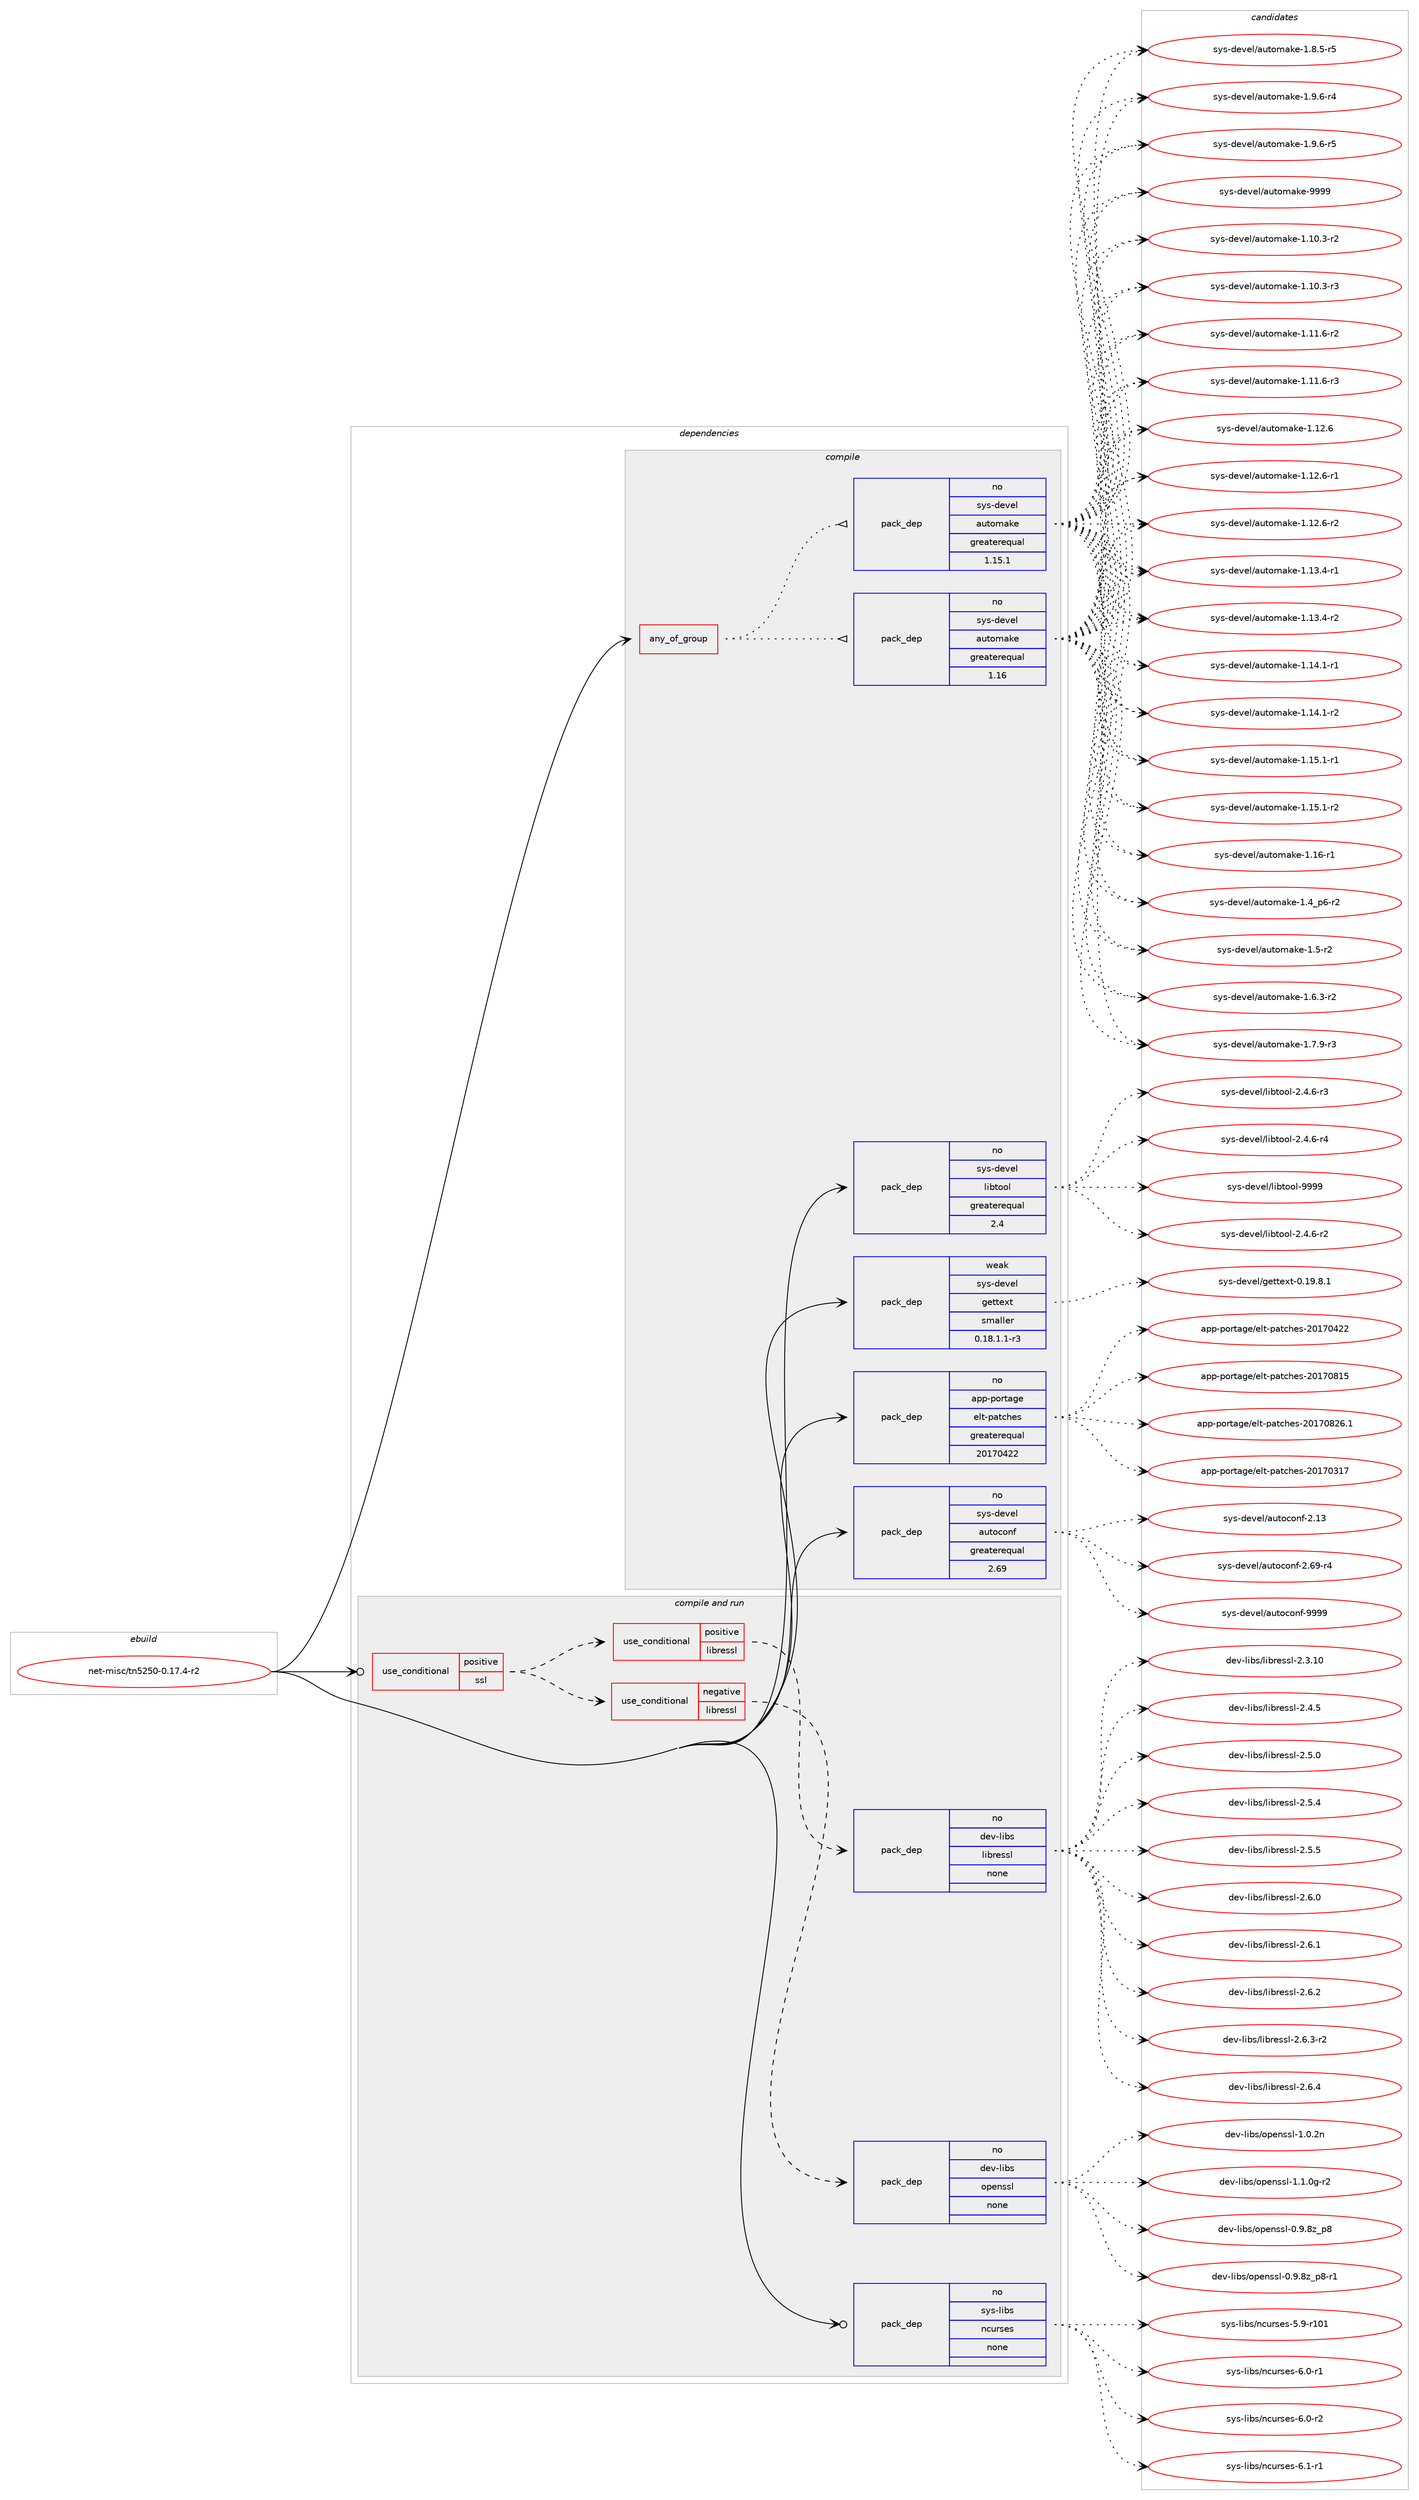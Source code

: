 digraph prolog {

# *************
# Graph options
# *************

newrank=true;
concentrate=true;
compound=true;
graph [rankdir=LR,fontname=Helvetica,fontsize=10,ranksep=1.5];#, ranksep=2.5, nodesep=0.2];
edge  [arrowhead=vee];
node  [fontname=Helvetica,fontsize=10];

# **********
# The ebuild
# **********

subgraph cluster_leftcol {
color=gray;
rank=same;
label=<<i>ebuild</i>>;
id [label="net-misc/tn5250-0.17.4-r2", color=red, width=4, href="../net-misc/tn5250-0.17.4-r2.svg"];
}

# ****************
# The dependencies
# ****************

subgraph cluster_midcol {
color=gray;
label=<<i>dependencies</i>>;
subgraph cluster_compile {
fillcolor="#eeeeee";
style=filled;
label=<<i>compile</i>>;
subgraph any28 {
dependency1431 [label=<<TABLE BORDER="0" CELLBORDER="1" CELLSPACING="0" CELLPADDING="4"><TR><TD CELLPADDING="10">any_of_group</TD></TR></TABLE>>, shape=none, color=red];subgraph pack953 {
dependency1432 [label=<<TABLE BORDER="0" CELLBORDER="1" CELLSPACING="0" CELLPADDING="4" WIDTH="220"><TR><TD ROWSPAN="6" CELLPADDING="30">pack_dep</TD></TR><TR><TD WIDTH="110">no</TD></TR><TR><TD>sys-devel</TD></TR><TR><TD>automake</TD></TR><TR><TD>greaterequal</TD></TR><TR><TD>1.16</TD></TR></TABLE>>, shape=none, color=blue];
}
dependency1431:e -> dependency1432:w [weight=20,style="dotted",arrowhead="oinv"];
subgraph pack954 {
dependency1433 [label=<<TABLE BORDER="0" CELLBORDER="1" CELLSPACING="0" CELLPADDING="4" WIDTH="220"><TR><TD ROWSPAN="6" CELLPADDING="30">pack_dep</TD></TR><TR><TD WIDTH="110">no</TD></TR><TR><TD>sys-devel</TD></TR><TR><TD>automake</TD></TR><TR><TD>greaterequal</TD></TR><TR><TD>1.15.1</TD></TR></TABLE>>, shape=none, color=blue];
}
dependency1431:e -> dependency1433:w [weight=20,style="dotted",arrowhead="oinv"];
}
id:e -> dependency1431:w [weight=20,style="solid",arrowhead="vee"];
subgraph pack955 {
dependency1434 [label=<<TABLE BORDER="0" CELLBORDER="1" CELLSPACING="0" CELLPADDING="4" WIDTH="220"><TR><TD ROWSPAN="6" CELLPADDING="30">pack_dep</TD></TR><TR><TD WIDTH="110">no</TD></TR><TR><TD>app-portage</TD></TR><TR><TD>elt-patches</TD></TR><TR><TD>greaterequal</TD></TR><TR><TD>20170422</TD></TR></TABLE>>, shape=none, color=blue];
}
id:e -> dependency1434:w [weight=20,style="solid",arrowhead="vee"];
subgraph pack956 {
dependency1435 [label=<<TABLE BORDER="0" CELLBORDER="1" CELLSPACING="0" CELLPADDING="4" WIDTH="220"><TR><TD ROWSPAN="6" CELLPADDING="30">pack_dep</TD></TR><TR><TD WIDTH="110">no</TD></TR><TR><TD>sys-devel</TD></TR><TR><TD>autoconf</TD></TR><TR><TD>greaterequal</TD></TR><TR><TD>2.69</TD></TR></TABLE>>, shape=none, color=blue];
}
id:e -> dependency1435:w [weight=20,style="solid",arrowhead="vee"];
subgraph pack957 {
dependency1436 [label=<<TABLE BORDER="0" CELLBORDER="1" CELLSPACING="0" CELLPADDING="4" WIDTH="220"><TR><TD ROWSPAN="6" CELLPADDING="30">pack_dep</TD></TR><TR><TD WIDTH="110">no</TD></TR><TR><TD>sys-devel</TD></TR><TR><TD>libtool</TD></TR><TR><TD>greaterequal</TD></TR><TR><TD>2.4</TD></TR></TABLE>>, shape=none, color=blue];
}
id:e -> dependency1436:w [weight=20,style="solid",arrowhead="vee"];
subgraph pack958 {
dependency1437 [label=<<TABLE BORDER="0" CELLBORDER="1" CELLSPACING="0" CELLPADDING="4" WIDTH="220"><TR><TD ROWSPAN="6" CELLPADDING="30">pack_dep</TD></TR><TR><TD WIDTH="110">weak</TD></TR><TR><TD>sys-devel</TD></TR><TR><TD>gettext</TD></TR><TR><TD>smaller</TD></TR><TR><TD>0.18.1.1-r3</TD></TR></TABLE>>, shape=none, color=blue];
}
id:e -> dependency1437:w [weight=20,style="solid",arrowhead="vee"];
}
subgraph cluster_compileandrun {
fillcolor="#eeeeee";
style=filled;
label=<<i>compile and run</i>>;
subgraph cond451 {
dependency1438 [label=<<TABLE BORDER="0" CELLBORDER="1" CELLSPACING="0" CELLPADDING="4"><TR><TD ROWSPAN="3" CELLPADDING="10">use_conditional</TD></TR><TR><TD>positive</TD></TR><TR><TD>ssl</TD></TR></TABLE>>, shape=none, color=red];
subgraph cond452 {
dependency1439 [label=<<TABLE BORDER="0" CELLBORDER="1" CELLSPACING="0" CELLPADDING="4"><TR><TD ROWSPAN="3" CELLPADDING="10">use_conditional</TD></TR><TR><TD>negative</TD></TR><TR><TD>libressl</TD></TR></TABLE>>, shape=none, color=red];
subgraph pack959 {
dependency1440 [label=<<TABLE BORDER="0" CELLBORDER="1" CELLSPACING="0" CELLPADDING="4" WIDTH="220"><TR><TD ROWSPAN="6" CELLPADDING="30">pack_dep</TD></TR><TR><TD WIDTH="110">no</TD></TR><TR><TD>dev-libs</TD></TR><TR><TD>openssl</TD></TR><TR><TD>none</TD></TR><TR><TD></TD></TR></TABLE>>, shape=none, color=blue];
}
dependency1439:e -> dependency1440:w [weight=20,style="dashed",arrowhead="vee"];
}
dependency1438:e -> dependency1439:w [weight=20,style="dashed",arrowhead="vee"];
subgraph cond453 {
dependency1441 [label=<<TABLE BORDER="0" CELLBORDER="1" CELLSPACING="0" CELLPADDING="4"><TR><TD ROWSPAN="3" CELLPADDING="10">use_conditional</TD></TR><TR><TD>positive</TD></TR><TR><TD>libressl</TD></TR></TABLE>>, shape=none, color=red];
subgraph pack960 {
dependency1442 [label=<<TABLE BORDER="0" CELLBORDER="1" CELLSPACING="0" CELLPADDING="4" WIDTH="220"><TR><TD ROWSPAN="6" CELLPADDING="30">pack_dep</TD></TR><TR><TD WIDTH="110">no</TD></TR><TR><TD>dev-libs</TD></TR><TR><TD>libressl</TD></TR><TR><TD>none</TD></TR><TR><TD></TD></TR></TABLE>>, shape=none, color=blue];
}
dependency1441:e -> dependency1442:w [weight=20,style="dashed",arrowhead="vee"];
}
dependency1438:e -> dependency1441:w [weight=20,style="dashed",arrowhead="vee"];
}
id:e -> dependency1438:w [weight=20,style="solid",arrowhead="odotvee"];
subgraph pack961 {
dependency1443 [label=<<TABLE BORDER="0" CELLBORDER="1" CELLSPACING="0" CELLPADDING="4" WIDTH="220"><TR><TD ROWSPAN="6" CELLPADDING="30">pack_dep</TD></TR><TR><TD WIDTH="110">no</TD></TR><TR><TD>sys-libs</TD></TR><TR><TD>ncurses</TD></TR><TR><TD>none</TD></TR><TR><TD></TD></TR></TABLE>>, shape=none, color=blue];
}
id:e -> dependency1443:w [weight=20,style="solid",arrowhead="odotvee"];
}
subgraph cluster_run {
fillcolor="#eeeeee";
style=filled;
label=<<i>run</i>>;
}
}

# **************
# The candidates
# **************

subgraph cluster_choices {
rank=same;
color=gray;
label=<<i>candidates</i>>;

subgraph choice953 {
color=black;
nodesep=1;
choice11512111545100101118101108479711711611110997107101454946494846514511450 [label="sys-devel/automake-1.10.3-r2", color=red, width=4,href="../sys-devel/automake-1.10.3-r2.svg"];
choice11512111545100101118101108479711711611110997107101454946494846514511451 [label="sys-devel/automake-1.10.3-r3", color=red, width=4,href="../sys-devel/automake-1.10.3-r3.svg"];
choice11512111545100101118101108479711711611110997107101454946494946544511450 [label="sys-devel/automake-1.11.6-r2", color=red, width=4,href="../sys-devel/automake-1.11.6-r2.svg"];
choice11512111545100101118101108479711711611110997107101454946494946544511451 [label="sys-devel/automake-1.11.6-r3", color=red, width=4,href="../sys-devel/automake-1.11.6-r3.svg"];
choice1151211154510010111810110847971171161111099710710145494649504654 [label="sys-devel/automake-1.12.6", color=red, width=4,href="../sys-devel/automake-1.12.6.svg"];
choice11512111545100101118101108479711711611110997107101454946495046544511449 [label="sys-devel/automake-1.12.6-r1", color=red, width=4,href="../sys-devel/automake-1.12.6-r1.svg"];
choice11512111545100101118101108479711711611110997107101454946495046544511450 [label="sys-devel/automake-1.12.6-r2", color=red, width=4,href="../sys-devel/automake-1.12.6-r2.svg"];
choice11512111545100101118101108479711711611110997107101454946495146524511449 [label="sys-devel/automake-1.13.4-r1", color=red, width=4,href="../sys-devel/automake-1.13.4-r1.svg"];
choice11512111545100101118101108479711711611110997107101454946495146524511450 [label="sys-devel/automake-1.13.4-r2", color=red, width=4,href="../sys-devel/automake-1.13.4-r2.svg"];
choice11512111545100101118101108479711711611110997107101454946495246494511449 [label="sys-devel/automake-1.14.1-r1", color=red, width=4,href="../sys-devel/automake-1.14.1-r1.svg"];
choice11512111545100101118101108479711711611110997107101454946495246494511450 [label="sys-devel/automake-1.14.1-r2", color=red, width=4,href="../sys-devel/automake-1.14.1-r2.svg"];
choice11512111545100101118101108479711711611110997107101454946495346494511449 [label="sys-devel/automake-1.15.1-r1", color=red, width=4,href="../sys-devel/automake-1.15.1-r1.svg"];
choice11512111545100101118101108479711711611110997107101454946495346494511450 [label="sys-devel/automake-1.15.1-r2", color=red, width=4,href="../sys-devel/automake-1.15.1-r2.svg"];
choice1151211154510010111810110847971171161111099710710145494649544511449 [label="sys-devel/automake-1.16-r1", color=red, width=4,href="../sys-devel/automake-1.16-r1.svg"];
choice115121115451001011181011084797117116111109971071014549465295112544511450 [label="sys-devel/automake-1.4_p6-r2", color=red, width=4,href="../sys-devel/automake-1.4_p6-r2.svg"];
choice11512111545100101118101108479711711611110997107101454946534511450 [label="sys-devel/automake-1.5-r2", color=red, width=4,href="../sys-devel/automake-1.5-r2.svg"];
choice115121115451001011181011084797117116111109971071014549465446514511450 [label="sys-devel/automake-1.6.3-r2", color=red, width=4,href="../sys-devel/automake-1.6.3-r2.svg"];
choice115121115451001011181011084797117116111109971071014549465546574511451 [label="sys-devel/automake-1.7.9-r3", color=red, width=4,href="../sys-devel/automake-1.7.9-r3.svg"];
choice115121115451001011181011084797117116111109971071014549465646534511453 [label="sys-devel/automake-1.8.5-r5", color=red, width=4,href="../sys-devel/automake-1.8.5-r5.svg"];
choice115121115451001011181011084797117116111109971071014549465746544511452 [label="sys-devel/automake-1.9.6-r4", color=red, width=4,href="../sys-devel/automake-1.9.6-r4.svg"];
choice115121115451001011181011084797117116111109971071014549465746544511453 [label="sys-devel/automake-1.9.6-r5", color=red, width=4,href="../sys-devel/automake-1.9.6-r5.svg"];
choice115121115451001011181011084797117116111109971071014557575757 [label="sys-devel/automake-9999", color=red, width=4,href="../sys-devel/automake-9999.svg"];
dependency1432:e -> choice11512111545100101118101108479711711611110997107101454946494846514511450:w [style=dotted,weight="100"];
dependency1432:e -> choice11512111545100101118101108479711711611110997107101454946494846514511451:w [style=dotted,weight="100"];
dependency1432:e -> choice11512111545100101118101108479711711611110997107101454946494946544511450:w [style=dotted,weight="100"];
dependency1432:e -> choice11512111545100101118101108479711711611110997107101454946494946544511451:w [style=dotted,weight="100"];
dependency1432:e -> choice1151211154510010111810110847971171161111099710710145494649504654:w [style=dotted,weight="100"];
dependency1432:e -> choice11512111545100101118101108479711711611110997107101454946495046544511449:w [style=dotted,weight="100"];
dependency1432:e -> choice11512111545100101118101108479711711611110997107101454946495046544511450:w [style=dotted,weight="100"];
dependency1432:e -> choice11512111545100101118101108479711711611110997107101454946495146524511449:w [style=dotted,weight="100"];
dependency1432:e -> choice11512111545100101118101108479711711611110997107101454946495146524511450:w [style=dotted,weight="100"];
dependency1432:e -> choice11512111545100101118101108479711711611110997107101454946495246494511449:w [style=dotted,weight="100"];
dependency1432:e -> choice11512111545100101118101108479711711611110997107101454946495246494511450:w [style=dotted,weight="100"];
dependency1432:e -> choice11512111545100101118101108479711711611110997107101454946495346494511449:w [style=dotted,weight="100"];
dependency1432:e -> choice11512111545100101118101108479711711611110997107101454946495346494511450:w [style=dotted,weight="100"];
dependency1432:e -> choice1151211154510010111810110847971171161111099710710145494649544511449:w [style=dotted,weight="100"];
dependency1432:e -> choice115121115451001011181011084797117116111109971071014549465295112544511450:w [style=dotted,weight="100"];
dependency1432:e -> choice11512111545100101118101108479711711611110997107101454946534511450:w [style=dotted,weight="100"];
dependency1432:e -> choice115121115451001011181011084797117116111109971071014549465446514511450:w [style=dotted,weight="100"];
dependency1432:e -> choice115121115451001011181011084797117116111109971071014549465546574511451:w [style=dotted,weight="100"];
dependency1432:e -> choice115121115451001011181011084797117116111109971071014549465646534511453:w [style=dotted,weight="100"];
dependency1432:e -> choice115121115451001011181011084797117116111109971071014549465746544511452:w [style=dotted,weight="100"];
dependency1432:e -> choice115121115451001011181011084797117116111109971071014549465746544511453:w [style=dotted,weight="100"];
dependency1432:e -> choice115121115451001011181011084797117116111109971071014557575757:w [style=dotted,weight="100"];
}
subgraph choice954 {
color=black;
nodesep=1;
choice11512111545100101118101108479711711611110997107101454946494846514511450 [label="sys-devel/automake-1.10.3-r2", color=red, width=4,href="../sys-devel/automake-1.10.3-r2.svg"];
choice11512111545100101118101108479711711611110997107101454946494846514511451 [label="sys-devel/automake-1.10.3-r3", color=red, width=4,href="../sys-devel/automake-1.10.3-r3.svg"];
choice11512111545100101118101108479711711611110997107101454946494946544511450 [label="sys-devel/automake-1.11.6-r2", color=red, width=4,href="../sys-devel/automake-1.11.6-r2.svg"];
choice11512111545100101118101108479711711611110997107101454946494946544511451 [label="sys-devel/automake-1.11.6-r3", color=red, width=4,href="../sys-devel/automake-1.11.6-r3.svg"];
choice1151211154510010111810110847971171161111099710710145494649504654 [label="sys-devel/automake-1.12.6", color=red, width=4,href="../sys-devel/automake-1.12.6.svg"];
choice11512111545100101118101108479711711611110997107101454946495046544511449 [label="sys-devel/automake-1.12.6-r1", color=red, width=4,href="../sys-devel/automake-1.12.6-r1.svg"];
choice11512111545100101118101108479711711611110997107101454946495046544511450 [label="sys-devel/automake-1.12.6-r2", color=red, width=4,href="../sys-devel/automake-1.12.6-r2.svg"];
choice11512111545100101118101108479711711611110997107101454946495146524511449 [label="sys-devel/automake-1.13.4-r1", color=red, width=4,href="../sys-devel/automake-1.13.4-r1.svg"];
choice11512111545100101118101108479711711611110997107101454946495146524511450 [label="sys-devel/automake-1.13.4-r2", color=red, width=4,href="../sys-devel/automake-1.13.4-r2.svg"];
choice11512111545100101118101108479711711611110997107101454946495246494511449 [label="sys-devel/automake-1.14.1-r1", color=red, width=4,href="../sys-devel/automake-1.14.1-r1.svg"];
choice11512111545100101118101108479711711611110997107101454946495246494511450 [label="sys-devel/automake-1.14.1-r2", color=red, width=4,href="../sys-devel/automake-1.14.1-r2.svg"];
choice11512111545100101118101108479711711611110997107101454946495346494511449 [label="sys-devel/automake-1.15.1-r1", color=red, width=4,href="../sys-devel/automake-1.15.1-r1.svg"];
choice11512111545100101118101108479711711611110997107101454946495346494511450 [label="sys-devel/automake-1.15.1-r2", color=red, width=4,href="../sys-devel/automake-1.15.1-r2.svg"];
choice1151211154510010111810110847971171161111099710710145494649544511449 [label="sys-devel/automake-1.16-r1", color=red, width=4,href="../sys-devel/automake-1.16-r1.svg"];
choice115121115451001011181011084797117116111109971071014549465295112544511450 [label="sys-devel/automake-1.4_p6-r2", color=red, width=4,href="../sys-devel/automake-1.4_p6-r2.svg"];
choice11512111545100101118101108479711711611110997107101454946534511450 [label="sys-devel/automake-1.5-r2", color=red, width=4,href="../sys-devel/automake-1.5-r2.svg"];
choice115121115451001011181011084797117116111109971071014549465446514511450 [label="sys-devel/automake-1.6.3-r2", color=red, width=4,href="../sys-devel/automake-1.6.3-r2.svg"];
choice115121115451001011181011084797117116111109971071014549465546574511451 [label="sys-devel/automake-1.7.9-r3", color=red, width=4,href="../sys-devel/automake-1.7.9-r3.svg"];
choice115121115451001011181011084797117116111109971071014549465646534511453 [label="sys-devel/automake-1.8.5-r5", color=red, width=4,href="../sys-devel/automake-1.8.5-r5.svg"];
choice115121115451001011181011084797117116111109971071014549465746544511452 [label="sys-devel/automake-1.9.6-r4", color=red, width=4,href="../sys-devel/automake-1.9.6-r4.svg"];
choice115121115451001011181011084797117116111109971071014549465746544511453 [label="sys-devel/automake-1.9.6-r5", color=red, width=4,href="../sys-devel/automake-1.9.6-r5.svg"];
choice115121115451001011181011084797117116111109971071014557575757 [label="sys-devel/automake-9999", color=red, width=4,href="../sys-devel/automake-9999.svg"];
dependency1433:e -> choice11512111545100101118101108479711711611110997107101454946494846514511450:w [style=dotted,weight="100"];
dependency1433:e -> choice11512111545100101118101108479711711611110997107101454946494846514511451:w [style=dotted,weight="100"];
dependency1433:e -> choice11512111545100101118101108479711711611110997107101454946494946544511450:w [style=dotted,weight="100"];
dependency1433:e -> choice11512111545100101118101108479711711611110997107101454946494946544511451:w [style=dotted,weight="100"];
dependency1433:e -> choice1151211154510010111810110847971171161111099710710145494649504654:w [style=dotted,weight="100"];
dependency1433:e -> choice11512111545100101118101108479711711611110997107101454946495046544511449:w [style=dotted,weight="100"];
dependency1433:e -> choice11512111545100101118101108479711711611110997107101454946495046544511450:w [style=dotted,weight="100"];
dependency1433:e -> choice11512111545100101118101108479711711611110997107101454946495146524511449:w [style=dotted,weight="100"];
dependency1433:e -> choice11512111545100101118101108479711711611110997107101454946495146524511450:w [style=dotted,weight="100"];
dependency1433:e -> choice11512111545100101118101108479711711611110997107101454946495246494511449:w [style=dotted,weight="100"];
dependency1433:e -> choice11512111545100101118101108479711711611110997107101454946495246494511450:w [style=dotted,weight="100"];
dependency1433:e -> choice11512111545100101118101108479711711611110997107101454946495346494511449:w [style=dotted,weight="100"];
dependency1433:e -> choice11512111545100101118101108479711711611110997107101454946495346494511450:w [style=dotted,weight="100"];
dependency1433:e -> choice1151211154510010111810110847971171161111099710710145494649544511449:w [style=dotted,weight="100"];
dependency1433:e -> choice115121115451001011181011084797117116111109971071014549465295112544511450:w [style=dotted,weight="100"];
dependency1433:e -> choice11512111545100101118101108479711711611110997107101454946534511450:w [style=dotted,weight="100"];
dependency1433:e -> choice115121115451001011181011084797117116111109971071014549465446514511450:w [style=dotted,weight="100"];
dependency1433:e -> choice115121115451001011181011084797117116111109971071014549465546574511451:w [style=dotted,weight="100"];
dependency1433:e -> choice115121115451001011181011084797117116111109971071014549465646534511453:w [style=dotted,weight="100"];
dependency1433:e -> choice115121115451001011181011084797117116111109971071014549465746544511452:w [style=dotted,weight="100"];
dependency1433:e -> choice115121115451001011181011084797117116111109971071014549465746544511453:w [style=dotted,weight="100"];
dependency1433:e -> choice115121115451001011181011084797117116111109971071014557575757:w [style=dotted,weight="100"];
}
subgraph choice955 {
color=black;
nodesep=1;
choice97112112451121111141169710310147101108116451129711699104101115455048495548514955 [label="app-portage/elt-patches-20170317", color=red, width=4,href="../app-portage/elt-patches-20170317.svg"];
choice97112112451121111141169710310147101108116451129711699104101115455048495548525050 [label="app-portage/elt-patches-20170422", color=red, width=4,href="../app-portage/elt-patches-20170422.svg"];
choice97112112451121111141169710310147101108116451129711699104101115455048495548564953 [label="app-portage/elt-patches-20170815", color=red, width=4,href="../app-portage/elt-patches-20170815.svg"];
choice971121124511211111411697103101471011081164511297116991041011154550484955485650544649 [label="app-portage/elt-patches-20170826.1", color=red, width=4,href="../app-portage/elt-patches-20170826.1.svg"];
dependency1434:e -> choice97112112451121111141169710310147101108116451129711699104101115455048495548514955:w [style=dotted,weight="100"];
dependency1434:e -> choice97112112451121111141169710310147101108116451129711699104101115455048495548525050:w [style=dotted,weight="100"];
dependency1434:e -> choice97112112451121111141169710310147101108116451129711699104101115455048495548564953:w [style=dotted,weight="100"];
dependency1434:e -> choice971121124511211111411697103101471011081164511297116991041011154550484955485650544649:w [style=dotted,weight="100"];
}
subgraph choice956 {
color=black;
nodesep=1;
choice115121115451001011181011084797117116111991111101024550464951 [label="sys-devel/autoconf-2.13", color=red, width=4,href="../sys-devel/autoconf-2.13.svg"];
choice1151211154510010111810110847971171161119911111010245504654574511452 [label="sys-devel/autoconf-2.69-r4", color=red, width=4,href="../sys-devel/autoconf-2.69-r4.svg"];
choice115121115451001011181011084797117116111991111101024557575757 [label="sys-devel/autoconf-9999", color=red, width=4,href="../sys-devel/autoconf-9999.svg"];
dependency1435:e -> choice115121115451001011181011084797117116111991111101024550464951:w [style=dotted,weight="100"];
dependency1435:e -> choice1151211154510010111810110847971171161119911111010245504654574511452:w [style=dotted,weight="100"];
dependency1435:e -> choice115121115451001011181011084797117116111991111101024557575757:w [style=dotted,weight="100"];
}
subgraph choice957 {
color=black;
nodesep=1;
choice1151211154510010111810110847108105981161111111084550465246544511450 [label="sys-devel/libtool-2.4.6-r2", color=red, width=4,href="../sys-devel/libtool-2.4.6-r2.svg"];
choice1151211154510010111810110847108105981161111111084550465246544511451 [label="sys-devel/libtool-2.4.6-r3", color=red, width=4,href="../sys-devel/libtool-2.4.6-r3.svg"];
choice1151211154510010111810110847108105981161111111084550465246544511452 [label="sys-devel/libtool-2.4.6-r4", color=red, width=4,href="../sys-devel/libtool-2.4.6-r4.svg"];
choice1151211154510010111810110847108105981161111111084557575757 [label="sys-devel/libtool-9999", color=red, width=4,href="../sys-devel/libtool-9999.svg"];
dependency1436:e -> choice1151211154510010111810110847108105981161111111084550465246544511450:w [style=dotted,weight="100"];
dependency1436:e -> choice1151211154510010111810110847108105981161111111084550465246544511451:w [style=dotted,weight="100"];
dependency1436:e -> choice1151211154510010111810110847108105981161111111084550465246544511452:w [style=dotted,weight="100"];
dependency1436:e -> choice1151211154510010111810110847108105981161111111084557575757:w [style=dotted,weight="100"];
}
subgraph choice958 {
color=black;
nodesep=1;
choice1151211154510010111810110847103101116116101120116454846495746564649 [label="sys-devel/gettext-0.19.8.1", color=red, width=4,href="../sys-devel/gettext-0.19.8.1.svg"];
dependency1437:e -> choice1151211154510010111810110847103101116116101120116454846495746564649:w [style=dotted,weight="100"];
}
subgraph choice959 {
color=black;
nodesep=1;
choice1001011184510810598115471111121011101151151084548465746561229511256 [label="dev-libs/openssl-0.9.8z_p8", color=red, width=4,href="../dev-libs/openssl-0.9.8z_p8.svg"];
choice10010111845108105981154711111210111011511510845484657465612295112564511449 [label="dev-libs/openssl-0.9.8z_p8-r1", color=red, width=4,href="../dev-libs/openssl-0.9.8z_p8-r1.svg"];
choice100101118451081059811547111112101110115115108454946484650110 [label="dev-libs/openssl-1.0.2n", color=red, width=4,href="../dev-libs/openssl-1.0.2n.svg"];
choice1001011184510810598115471111121011101151151084549464946481034511450 [label="dev-libs/openssl-1.1.0g-r2", color=red, width=4,href="../dev-libs/openssl-1.1.0g-r2.svg"];
dependency1440:e -> choice1001011184510810598115471111121011101151151084548465746561229511256:w [style=dotted,weight="100"];
dependency1440:e -> choice10010111845108105981154711111210111011511510845484657465612295112564511449:w [style=dotted,weight="100"];
dependency1440:e -> choice100101118451081059811547111112101110115115108454946484650110:w [style=dotted,weight="100"];
dependency1440:e -> choice1001011184510810598115471111121011101151151084549464946481034511450:w [style=dotted,weight="100"];
}
subgraph choice960 {
color=black;
nodesep=1;
choice1001011184510810598115471081059811410111511510845504651464948 [label="dev-libs/libressl-2.3.10", color=red, width=4,href="../dev-libs/libressl-2.3.10.svg"];
choice10010111845108105981154710810598114101115115108455046524653 [label="dev-libs/libressl-2.4.5", color=red, width=4,href="../dev-libs/libressl-2.4.5.svg"];
choice10010111845108105981154710810598114101115115108455046534648 [label="dev-libs/libressl-2.5.0", color=red, width=4,href="../dev-libs/libressl-2.5.0.svg"];
choice10010111845108105981154710810598114101115115108455046534652 [label="dev-libs/libressl-2.5.4", color=red, width=4,href="../dev-libs/libressl-2.5.4.svg"];
choice10010111845108105981154710810598114101115115108455046534653 [label="dev-libs/libressl-2.5.5", color=red, width=4,href="../dev-libs/libressl-2.5.5.svg"];
choice10010111845108105981154710810598114101115115108455046544648 [label="dev-libs/libressl-2.6.0", color=red, width=4,href="../dev-libs/libressl-2.6.0.svg"];
choice10010111845108105981154710810598114101115115108455046544649 [label="dev-libs/libressl-2.6.1", color=red, width=4,href="../dev-libs/libressl-2.6.1.svg"];
choice10010111845108105981154710810598114101115115108455046544650 [label="dev-libs/libressl-2.6.2", color=red, width=4,href="../dev-libs/libressl-2.6.2.svg"];
choice100101118451081059811547108105981141011151151084550465446514511450 [label="dev-libs/libressl-2.6.3-r2", color=red, width=4,href="../dev-libs/libressl-2.6.3-r2.svg"];
choice10010111845108105981154710810598114101115115108455046544652 [label="dev-libs/libressl-2.6.4", color=red, width=4,href="../dev-libs/libressl-2.6.4.svg"];
dependency1442:e -> choice1001011184510810598115471081059811410111511510845504651464948:w [style=dotted,weight="100"];
dependency1442:e -> choice10010111845108105981154710810598114101115115108455046524653:w [style=dotted,weight="100"];
dependency1442:e -> choice10010111845108105981154710810598114101115115108455046534648:w [style=dotted,weight="100"];
dependency1442:e -> choice10010111845108105981154710810598114101115115108455046534652:w [style=dotted,weight="100"];
dependency1442:e -> choice10010111845108105981154710810598114101115115108455046534653:w [style=dotted,weight="100"];
dependency1442:e -> choice10010111845108105981154710810598114101115115108455046544648:w [style=dotted,weight="100"];
dependency1442:e -> choice10010111845108105981154710810598114101115115108455046544649:w [style=dotted,weight="100"];
dependency1442:e -> choice10010111845108105981154710810598114101115115108455046544650:w [style=dotted,weight="100"];
dependency1442:e -> choice100101118451081059811547108105981141011151151084550465446514511450:w [style=dotted,weight="100"];
dependency1442:e -> choice10010111845108105981154710810598114101115115108455046544652:w [style=dotted,weight="100"];
}
subgraph choice961 {
color=black;
nodesep=1;
choice115121115451081059811547110991171141151011154553465745114494849 [label="sys-libs/ncurses-5.9-r101", color=red, width=4,href="../sys-libs/ncurses-5.9-r101.svg"];
choice11512111545108105981154711099117114115101115455446484511449 [label="sys-libs/ncurses-6.0-r1", color=red, width=4,href="../sys-libs/ncurses-6.0-r1.svg"];
choice11512111545108105981154711099117114115101115455446484511450 [label="sys-libs/ncurses-6.0-r2", color=red, width=4,href="../sys-libs/ncurses-6.0-r2.svg"];
choice11512111545108105981154711099117114115101115455446494511449 [label="sys-libs/ncurses-6.1-r1", color=red, width=4,href="../sys-libs/ncurses-6.1-r1.svg"];
dependency1443:e -> choice115121115451081059811547110991171141151011154553465745114494849:w [style=dotted,weight="100"];
dependency1443:e -> choice11512111545108105981154711099117114115101115455446484511449:w [style=dotted,weight="100"];
dependency1443:e -> choice11512111545108105981154711099117114115101115455446484511450:w [style=dotted,weight="100"];
dependency1443:e -> choice11512111545108105981154711099117114115101115455446494511449:w [style=dotted,weight="100"];
}
}

}
